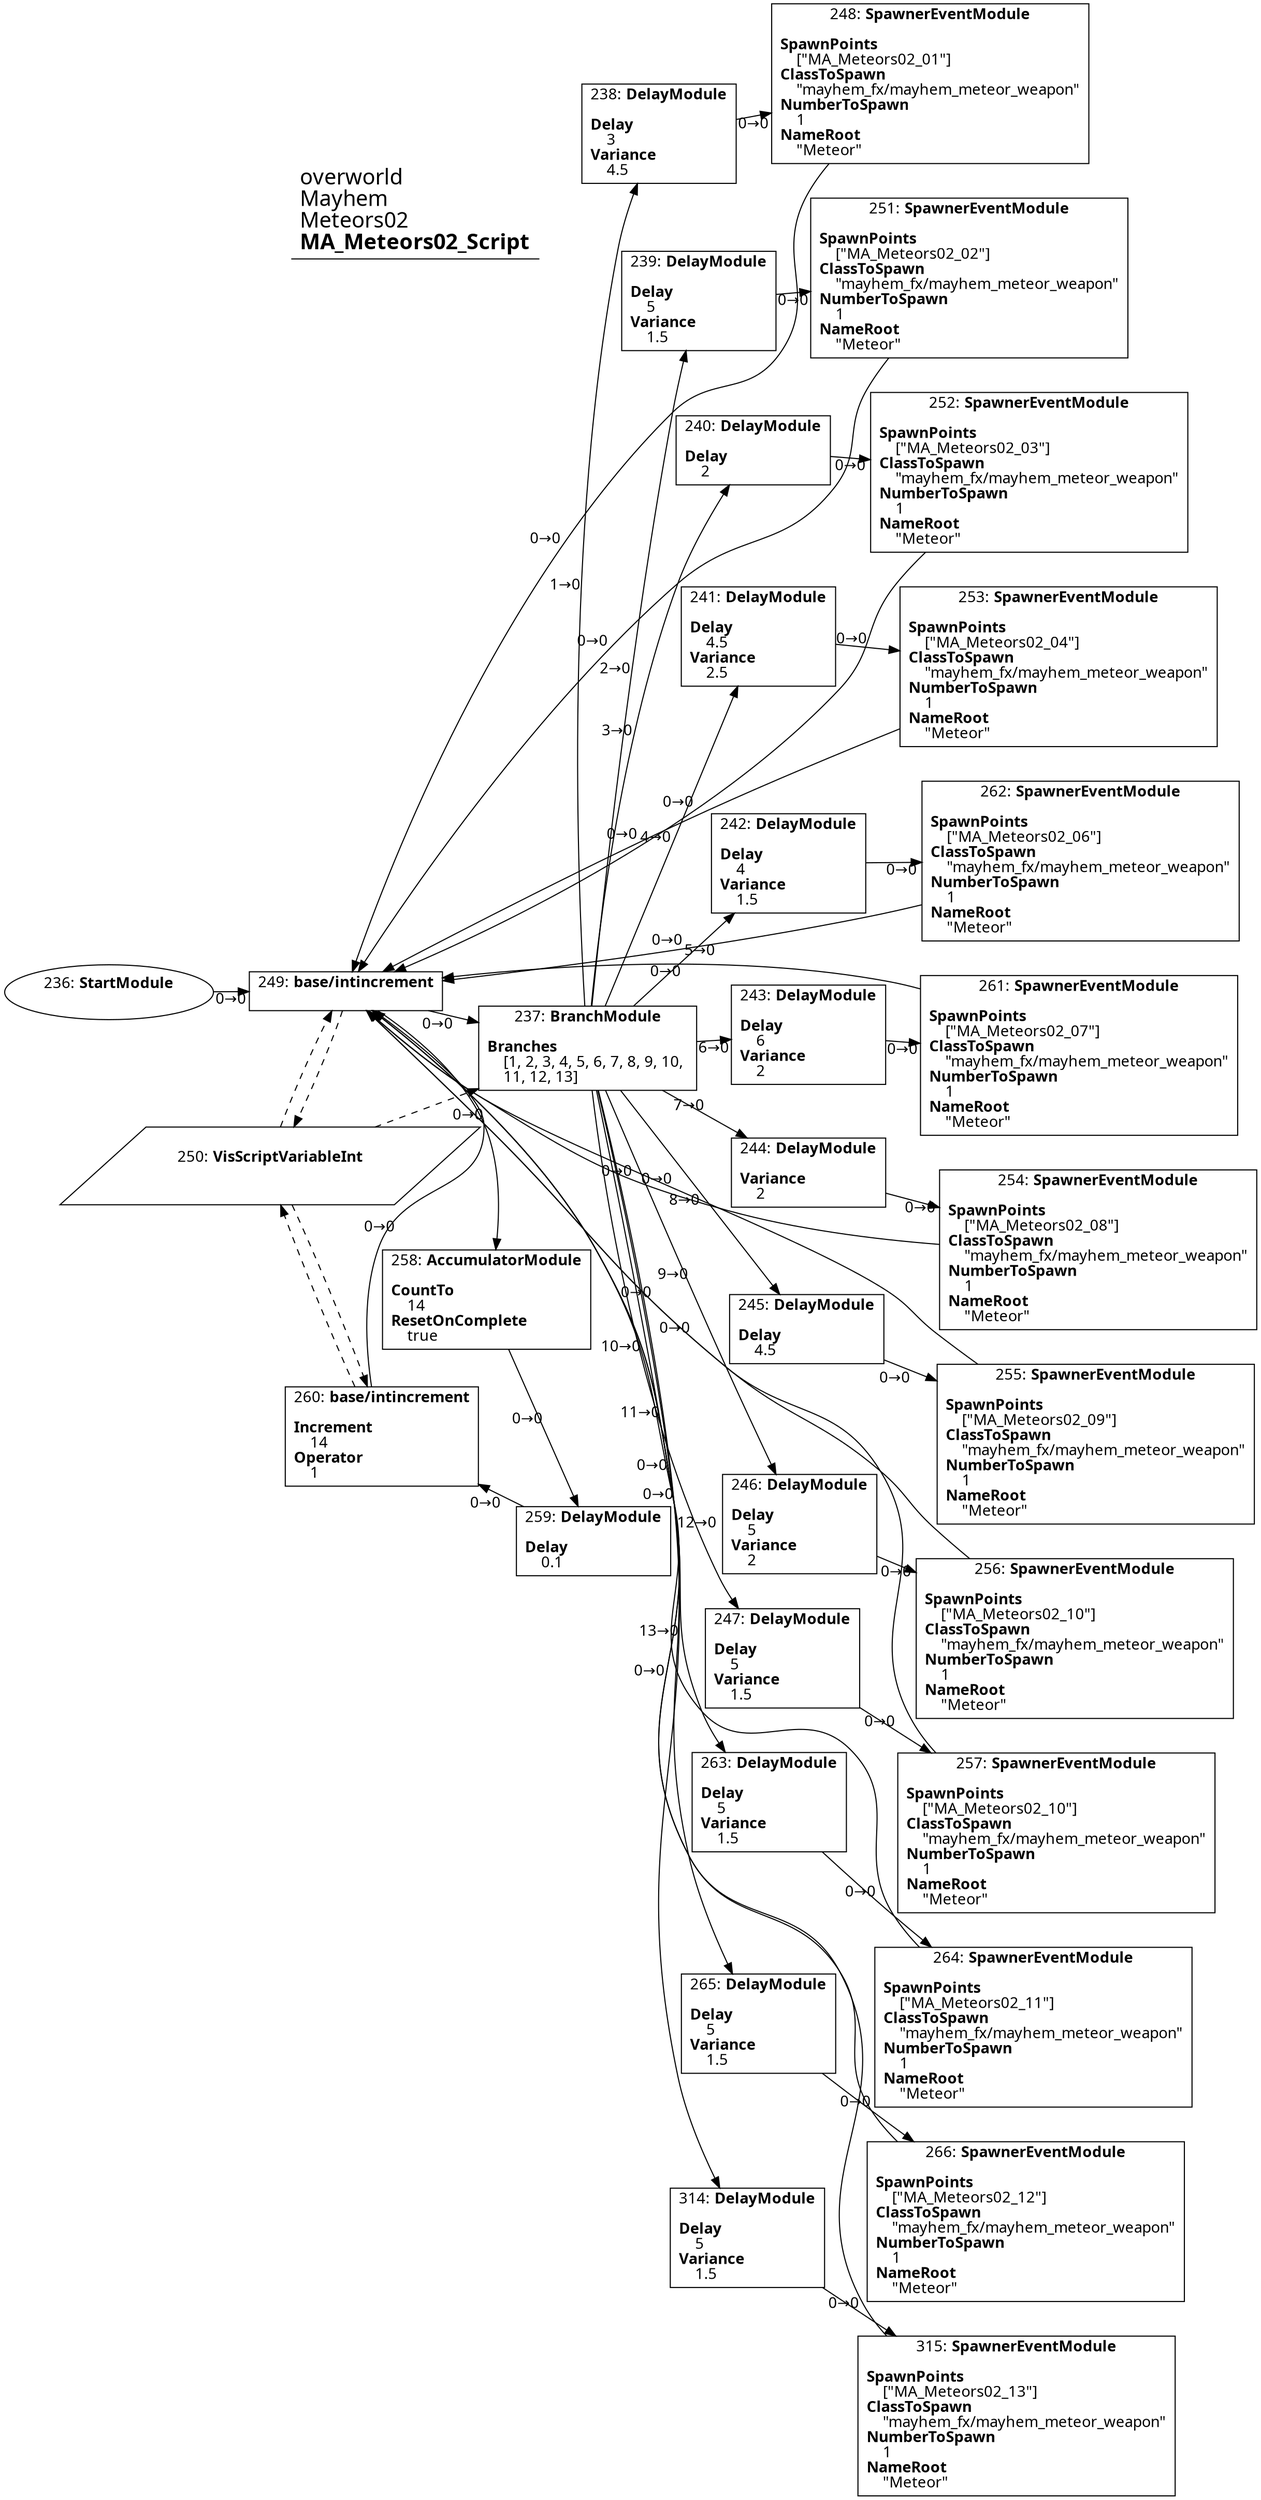 digraph {
    layout = fdp;
    overlap = prism;
    sep = "+16";
    splines = spline;

    node [ shape = box ];

    graph [ fontname = "Segoe UI" ];
    node [ fontname = "Segoe UI" ];
    edge [ fontname = "Segoe UI" ];

    236 [ label = <236: <b>StartModule</b><br/><br/>> ];
    236 [ shape = oval ]
    236 [ pos = "-5.8880005,1.8840001!" ];
    236 -> 249 [ label = "0→0" ];

    237 [ label = <237: <b>BranchModule</b><br/><br/><b>Branches</b><br align="left"/>    [1, 2, 3, 4, 5, 6, 7, 8, 9, 10, <br align="left"/>    11, 12, 13]<br align="left"/>> ];
    237 [ pos = "-5.202,1.8850001!" ];
    237 -> 239 [ label = "2→0" ];
    237 -> 240 [ label = "3→0" ];
    237 -> 241 [ label = "4→0" ];
    237 -> 242 [ label = "5→0" ];
    237 -> 244 [ label = "7→0" ];
    237 -> 245 [ label = "8→0" ];
    237 -> 246 [ label = "9→0" ];
    237 -> 247 [ label = "10→0" ];
    237 -> 263 [ label = "11→0" ];
    237 -> 265 [ label = "12→0" ];
    237 -> 238 [ label = "1→0" ];
    237 -> 243 [ label = "6→0" ];
    237 -> 314 [ label = "13→0" ];
    250 -> 237 [ style = dashed ];

    238 [ label = <238: <b>DelayModule</b><br/><br/><b>Delay</b><br align="left"/>    3<br align="left"/><b>Variance</b><br align="left"/>    4.5<br align="left"/>> ];
    238 [ pos = "-4.6670003,3.098!" ];
    238 -> 248 [ label = "0→0" ];

    239 [ label = <239: <b>DelayModule</b><br/><br/><b>Delay</b><br align="left"/>    5<br align="left"/><b>Variance</b><br align="left"/>    1.5<br align="left"/>> ];
    239 [ pos = "-4.6650004,2.894!" ];
    239 -> 251 [ label = "0→0" ];

    240 [ label = <240: <b>DelayModule</b><br/><br/><b>Delay</b><br align="left"/>    2<br align="left"/>> ];
    240 [ pos = "-4.6650004,2.7120001!" ];
    240 -> 252 [ label = "0→0" ];

    241 [ label = <241: <b>DelayModule</b><br/><br/><b>Delay</b><br align="left"/>    4.5<br align="left"/><b>Variance</b><br align="left"/>    2.5<br align="left"/>> ];
    241 [ pos = "-4.6650004,2.525!" ];
    241 -> 253 [ label = "0→0" ];

    242 [ label = <242: <b>DelayModule</b><br/><br/><b>Delay</b><br align="left"/>    4<br align="left"/><b>Variance</b><br align="left"/>    1.5<br align="left"/>> ];
    242 [ pos = "-4.6650004,2.329!" ];
    242 -> 262 [ label = "0→0" ];

    243 [ label = <243: <b>DelayModule</b><br/><br/><b>Delay</b><br align="left"/>    6<br align="left"/><b>Variance</b><br align="left"/>    2<br align="left"/>> ];
    243 [ pos = "-4.6650004,2.137!" ];
    243 -> 261 [ label = "0→0" ];

    244 [ label = <244: <b>DelayModule</b><br/><br/><b>Variance</b><br align="left"/>    2<br align="left"/>> ];
    244 [ pos = "-4.669,1.9330001!" ];
    244 -> 254 [ label = "0→0" ];

    245 [ label = <245: <b>DelayModule</b><br/><br/><b>Delay</b><br align="left"/>    4.5<br align="left"/>> ];
    245 [ pos = "-4.669,1.746!" ];
    245 -> 255 [ label = "0→0" ];

    246 [ label = <246: <b>DelayModule</b><br/><br/><b>Delay</b><br align="left"/>    5<br align="left"/><b>Variance</b><br align="left"/>    2<br align="left"/>> ];
    246 [ pos = "-4.6610003,1.557!" ];
    246 -> 256 [ label = "0→0" ];

    247 [ label = <247: <b>DelayModule</b><br/><br/><b>Delay</b><br align="left"/>    5<br align="left"/><b>Variance</b><br align="left"/>    1.5<br align="left"/>> ];
    247 [ pos = "-4.6590004,1.368!" ];
    247 -> 257 [ label = "0→0" ];

    248 [ label = <248: <b>SpawnerEventModule</b><br/><br/><b>SpawnPoints</b><br align="left"/>    [&quot;MA_Meteors02_01&quot;]<br align="left"/><b>ClassToSpawn</b><br align="left"/>    &quot;mayhem_fx/mayhem_meteor_weapon&quot;<br align="left"/><b>NumberToSpawn</b><br align="left"/>    1<br align="left"/><b>NameRoot</b><br align="left"/>    &quot;Meteor&quot;<br align="left"/>> ];
    248 [ pos = "-4.4610004,3.0970001!" ];
    248 -> 249 [ label = "0→0" ];

    249 [ label = <249: <b>base/intincrement</b><br/><br/>> ];
    249 [ pos = "-5.5810003,1.8840001!" ];
    249 -> 237 [ label = "0→0" ];
    249 -> 258 [ label = "0→0" ];
    250 -> 249 [ style = dashed ];
    249 -> 250 [ style = dashed ];

    250 [ label = <250: <b>VisScriptVariableInt</b><br/><br/>> ];
    250 [ shape = parallelogram ]
    250 [ pos = "-5.6450005,1.6650001!" ];

    251 [ label = <251: <b>SpawnerEventModule</b><br/><br/><b>SpawnPoints</b><br align="left"/>    [&quot;MA_Meteors02_02&quot;]<br align="left"/><b>ClassToSpawn</b><br align="left"/>    &quot;mayhem_fx/mayhem_meteor_weapon&quot;<br align="left"/><b>NumberToSpawn</b><br align="left"/>    1<br align="left"/><b>NameRoot</b><br align="left"/>    &quot;Meteor&quot;<br align="left"/>> ];
    251 [ pos = "-4.4560003,2.878!" ];
    251 -> 249 [ label = "0→0" ];

    252 [ label = <252: <b>SpawnerEventModule</b><br/><br/><b>SpawnPoints</b><br align="left"/>    [&quot;MA_Meteors02_03&quot;]<br align="left"/><b>ClassToSpawn</b><br align="left"/>    &quot;mayhem_fx/mayhem_meteor_weapon&quot;<br align="left"/><b>NumberToSpawn</b><br align="left"/>    1<br align="left"/><b>NameRoot</b><br align="left"/>    &quot;Meteor&quot;<br align="left"/>> ];
    252 [ pos = "-4.4500003,2.6660001!" ];
    252 -> 249 [ label = "0→0" ];

    253 [ label = <253: <b>SpawnerEventModule</b><br/><br/><b>SpawnPoints</b><br align="left"/>    [&quot;MA_Meteors02_04&quot;]<br align="left"/><b>ClassToSpawn</b><br align="left"/>    &quot;mayhem_fx/mayhem_meteor_weapon&quot;<br align="left"/><b>NumberToSpawn</b><br align="left"/>    1<br align="left"/><b>NameRoot</b><br align="left"/>    &quot;Meteor&quot;<br align="left"/>> ];
    253 [ pos = "-4.4500003,2.4680002!" ];
    253 -> 249 [ label = "0→0" ];

    254 [ label = <254: <b>SpawnerEventModule</b><br/><br/><b>SpawnPoints</b><br align="left"/>    [&quot;MA_Meteors02_08&quot;]<br align="left"/><b>ClassToSpawn</b><br align="left"/>    &quot;mayhem_fx/mayhem_meteor_weapon&quot;<br align="left"/><b>NumberToSpawn</b><br align="left"/>    1<br align="left"/><b>NameRoot</b><br align="left"/>    &quot;Meteor&quot;<br align="left"/>> ];
    254 [ pos = "-4.4440002,1.853!" ];
    254 -> 249 [ label = "0→0" ];

    255 [ label = <255: <b>SpawnerEventModule</b><br/><br/><b>SpawnPoints</b><br align="left"/>    [&quot;MA_Meteors02_09&quot;]<br align="left"/><b>ClassToSpawn</b><br align="left"/>    &quot;mayhem_fx/mayhem_meteor_weapon&quot;<br align="left"/><b>NumberToSpawn</b><br align="left"/>    1<br align="left"/><b>NameRoot</b><br align="left"/>    &quot;Meteor&quot;<br align="left"/>> ];
    255 [ pos = "-4.4440002,1.644!" ];
    255 -> 249 [ label = "0→0" ];

    256 [ label = <256: <b>SpawnerEventModule</b><br/><br/><b>SpawnPoints</b><br align="left"/>    [&quot;MA_Meteors02_10&quot;]<br align="left"/><b>ClassToSpawn</b><br align="left"/>    &quot;mayhem_fx/mayhem_meteor_weapon&quot;<br align="left"/><b>NumberToSpawn</b><br align="left"/>    1<br align="left"/><b>NameRoot</b><br align="left"/>    &quot;Meteor&quot;<br align="left"/>> ];
    256 [ pos = "-4.434,1.437!" ];
    256 -> 249 [ label = "0→0" ];

    257 [ label = <257: <b>SpawnerEventModule</b><br/><br/><b>SpawnPoints</b><br align="left"/>    [&quot;MA_Meteors02_10&quot;]<br align="left"/><b>ClassToSpawn</b><br align="left"/>    &quot;mayhem_fx/mayhem_meteor_weapon&quot;<br align="left"/><b>NumberToSpawn</b><br align="left"/>    1<br align="left"/><b>NameRoot</b><br align="left"/>    &quot;Meteor&quot;<br align="left"/>> ];
    257 [ pos = "-4.4300003,1.2270001!" ];
    257 -> 249 [ label = "0→0" ];

    258 [ label = <258: <b>AccumulatorModule</b><br/><br/><b>CountTo</b><br align="left"/>    14<br align="left"/><b>ResetOnComplete</b><br align="left"/>    true<br align="left"/>> ];
    258 [ pos = "-5.491,1.521!" ];
    258 -> 259 [ label = "0→0" ];

    259 [ label = <259: <b>DelayModule</b><br/><br/><b>Delay</b><br align="left"/>    0.1<br align="left"/>> ];
    259 [ pos = "-5.2440004,1.2950001!" ];
    259 -> 260 [ label = "0→0" ];

    260 [ label = <260: <b>base/intincrement</b><br/><br/><b>Increment</b><br align="left"/>    14<br align="left"/><b>Operator</b><br align="left"/>    1<br align="left"/>> ];
    260 [ pos = "-5.6670003,1.2930001!" ];
    260 -> 249 [ label = "0→0" ];
    250 -> 260 [ style = dashed ];
    260 -> 250 [ style = dashed ];

    261 [ label = <261: <b>SpawnerEventModule</b><br/><br/><b>SpawnPoints</b><br align="left"/>    [&quot;MA_Meteors02_07&quot;]<br align="left"/><b>ClassToSpawn</b><br align="left"/>    &quot;mayhem_fx/mayhem_meteor_weapon&quot;<br align="left"/><b>NumberToSpawn</b><br align="left"/>    1<br align="left"/><b>NameRoot</b><br align="left"/>    &quot;Meteor&quot;<br align="left"/>> ];
    261 [ pos = "-4.4560003,2.066!" ];
    261 -> 249 [ label = "0→0" ];

    262 [ label = <262: <b>SpawnerEventModule</b><br/><br/><b>SpawnPoints</b><br align="left"/>    [&quot;MA_Meteors02_06&quot;]<br align="left"/><b>ClassToSpawn</b><br align="left"/>    &quot;mayhem_fx/mayhem_meteor_weapon&quot;<br align="left"/><b>NumberToSpawn</b><br align="left"/>    1<br align="left"/><b>NameRoot</b><br align="left"/>    &quot;Meteor&quot;<br align="left"/>> ];
    262 [ pos = "-4.4570003,2.2680001!" ];
    262 -> 249 [ label = "0→0" ];

    263 [ label = <263: <b>DelayModule</b><br/><br/><b>Delay</b><br align="left"/>    5<br align="left"/><b>Variance</b><br align="left"/>    1.5<br align="left"/>> ];
    263 [ pos = "-4.6600003,1.1340001!" ];
    263 -> 264 [ label = "0→0" ];

    264 [ label = <264: <b>SpawnerEventModule</b><br/><br/><b>SpawnPoints</b><br align="left"/>    [&quot;MA_Meteors02_11&quot;]<br align="left"/><b>ClassToSpawn</b><br align="left"/>    &quot;mayhem_fx/mayhem_meteor_weapon&quot;<br align="left"/><b>NumberToSpawn</b><br align="left"/>    1<br align="left"/><b>NameRoot</b><br align="left"/>    &quot;Meteor&quot;<br align="left"/>> ];
    264 [ pos = "-4.433,0.99300003!" ];
    264 -> 249 [ label = "0→0" ];

    265 [ label = <265: <b>DelayModule</b><br/><br/><b>Delay</b><br align="left"/>    5<br align="left"/><b>Variance</b><br align="left"/>    1.5<br align="left"/>> ];
    265 [ pos = "-4.65,0.91200006!" ];
    265 -> 266 [ label = "0→0" ];

    266 [ label = <266: <b>SpawnerEventModule</b><br/><br/><b>SpawnPoints</b><br align="left"/>    [&quot;MA_Meteors02_12&quot;]<br align="left"/><b>ClassToSpawn</b><br align="left"/>    &quot;mayhem_fx/mayhem_meteor_weapon&quot;<br align="left"/><b>NumberToSpawn</b><br align="left"/>    1<br align="left"/><b>NameRoot</b><br align="left"/>    &quot;Meteor&quot;<br align="left"/>> ];
    266 [ pos = "-4.4230003,0.771!" ];
    266 -> 249 [ label = "0→0" ];

    314 [ label = <314: <b>DelayModule</b><br/><br/><b>Delay</b><br align="left"/>    5<br align="left"/><b>Variance</b><br align="left"/>    1.5<br align="left"/>> ];
    314 [ pos = "-4.649,0.697!" ];
    314 -> 315 [ label = "0→0" ];

    315 [ label = <315: <b>SpawnerEventModule</b><br/><br/><b>SpawnPoints</b><br align="left"/>    [&quot;MA_Meteors02_13&quot;]<br align="left"/><b>ClassToSpawn</b><br align="left"/>    &quot;mayhem_fx/mayhem_meteor_weapon&quot;<br align="left"/><b>NumberToSpawn</b><br align="left"/>    1<br align="left"/><b>NameRoot</b><br align="left"/>    &quot;Meteor&quot;<br align="left"/>> ];
    315 [ pos = "-4.42,0.55600005!" ];
    315 -> 249 [ label = "0→0" ];

    title [ pos = "-5.8890004,3.0990002!" ];
    title [ shape = underline ];
    title [ label = <<font point-size="20">overworld<br align="left"/>Mayhem<br align="left"/>Meteors02<br align="left"/><b>MA_Meteors02_Script</b><br align="left"/></font>> ];
}
